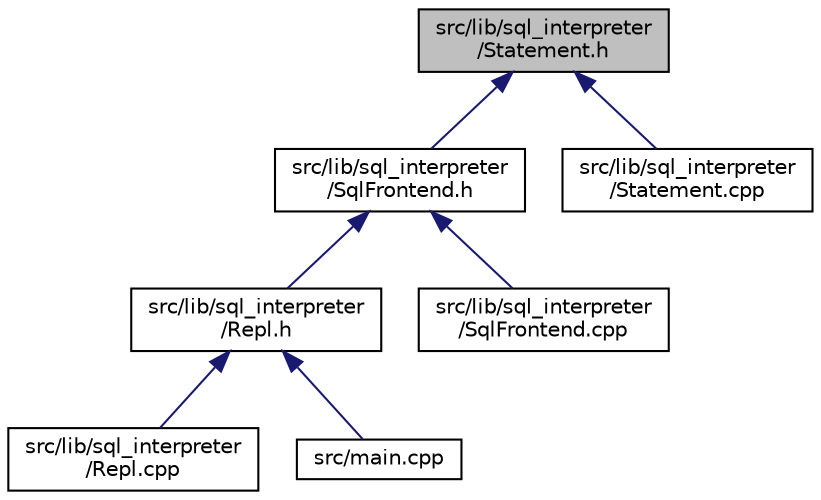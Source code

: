 digraph "src/lib/sql_interpreter/Statement.h"
{
 // LATEX_PDF_SIZE
  edge [fontname="Helvetica",fontsize="10",labelfontname="Helvetica",labelfontsize="10"];
  node [fontname="Helvetica",fontsize="10",shape=record];
  Node1 [label="src/lib/sql_interpreter\l/Statement.h",height=0.2,width=0.4,color="black", fillcolor="grey75", style="filled", fontcolor="black",tooltip=" "];
  Node1 -> Node2 [dir="back",color="midnightblue",fontsize="10",style="solid",fontname="Helvetica"];
  Node2 [label="src/lib/sql_interpreter\l/SqlFrontend.h",height=0.2,width=0.4,color="black", fillcolor="white", style="filled",URL="$_sql_frontend_8h.html",tooltip=" "];
  Node2 -> Node3 [dir="back",color="midnightblue",fontsize="10",style="solid",fontname="Helvetica"];
  Node3 [label="src/lib/sql_interpreter\l/Repl.h",height=0.2,width=0.4,color="black", fillcolor="white", style="filled",URL="$_repl_8h.html",tooltip=" "];
  Node3 -> Node4 [dir="back",color="midnightblue",fontsize="10",style="solid",fontname="Helvetica"];
  Node4 [label="src/lib/sql_interpreter\l/Repl.cpp",height=0.2,width=0.4,color="black", fillcolor="white", style="filled",URL="$_repl_8cpp.html",tooltip=" "];
  Node3 -> Node5 [dir="back",color="midnightblue",fontsize="10",style="solid",fontname="Helvetica"];
  Node5 [label="src/main.cpp",height=0.2,width=0.4,color="black", fillcolor="white", style="filled",URL="$main_8cpp.html",tooltip=" "];
  Node2 -> Node6 [dir="back",color="midnightblue",fontsize="10",style="solid",fontname="Helvetica"];
  Node6 [label="src/lib/sql_interpreter\l/SqlFrontend.cpp",height=0.2,width=0.4,color="black", fillcolor="white", style="filled",URL="$_sql_frontend_8cpp.html",tooltip=" "];
  Node1 -> Node7 [dir="back",color="midnightblue",fontsize="10",style="solid",fontname="Helvetica"];
  Node7 [label="src/lib/sql_interpreter\l/Statement.cpp",height=0.2,width=0.4,color="black", fillcolor="white", style="filled",URL="$_statement_8cpp.html",tooltip=" "];
}
